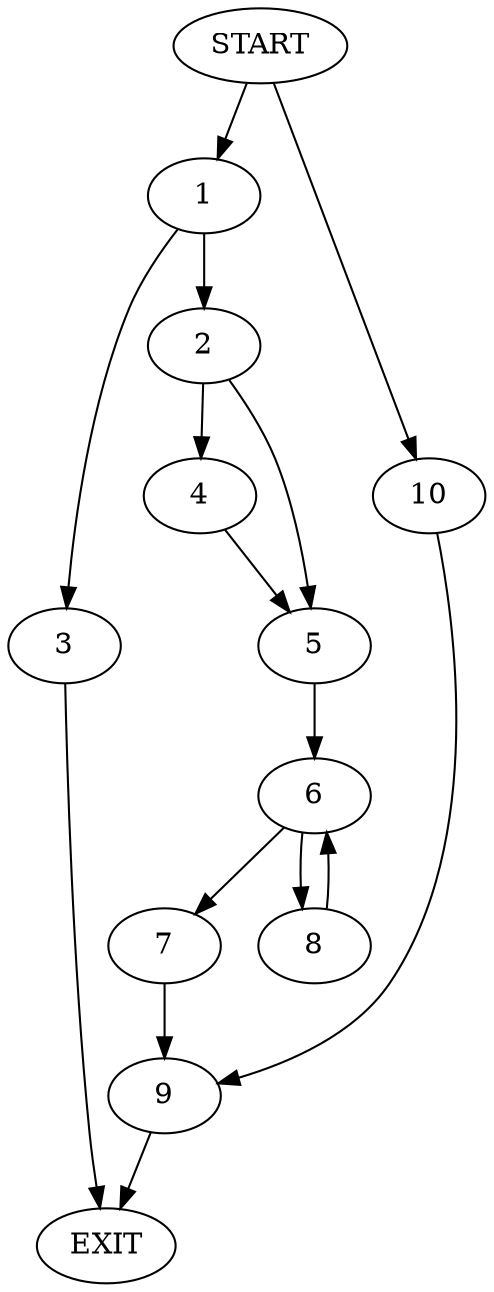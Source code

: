 digraph {
0 [label="START"]
11 [label="EXIT"]
0 -> 1
1 -> 2
1 -> 3
3 -> 11
2 -> 4
2 -> 5
4 -> 5
5 -> 6
6 -> 7
6 -> 8
8 -> 6
7 -> 9
9 -> 11
0 -> 10
10 -> 9
}
